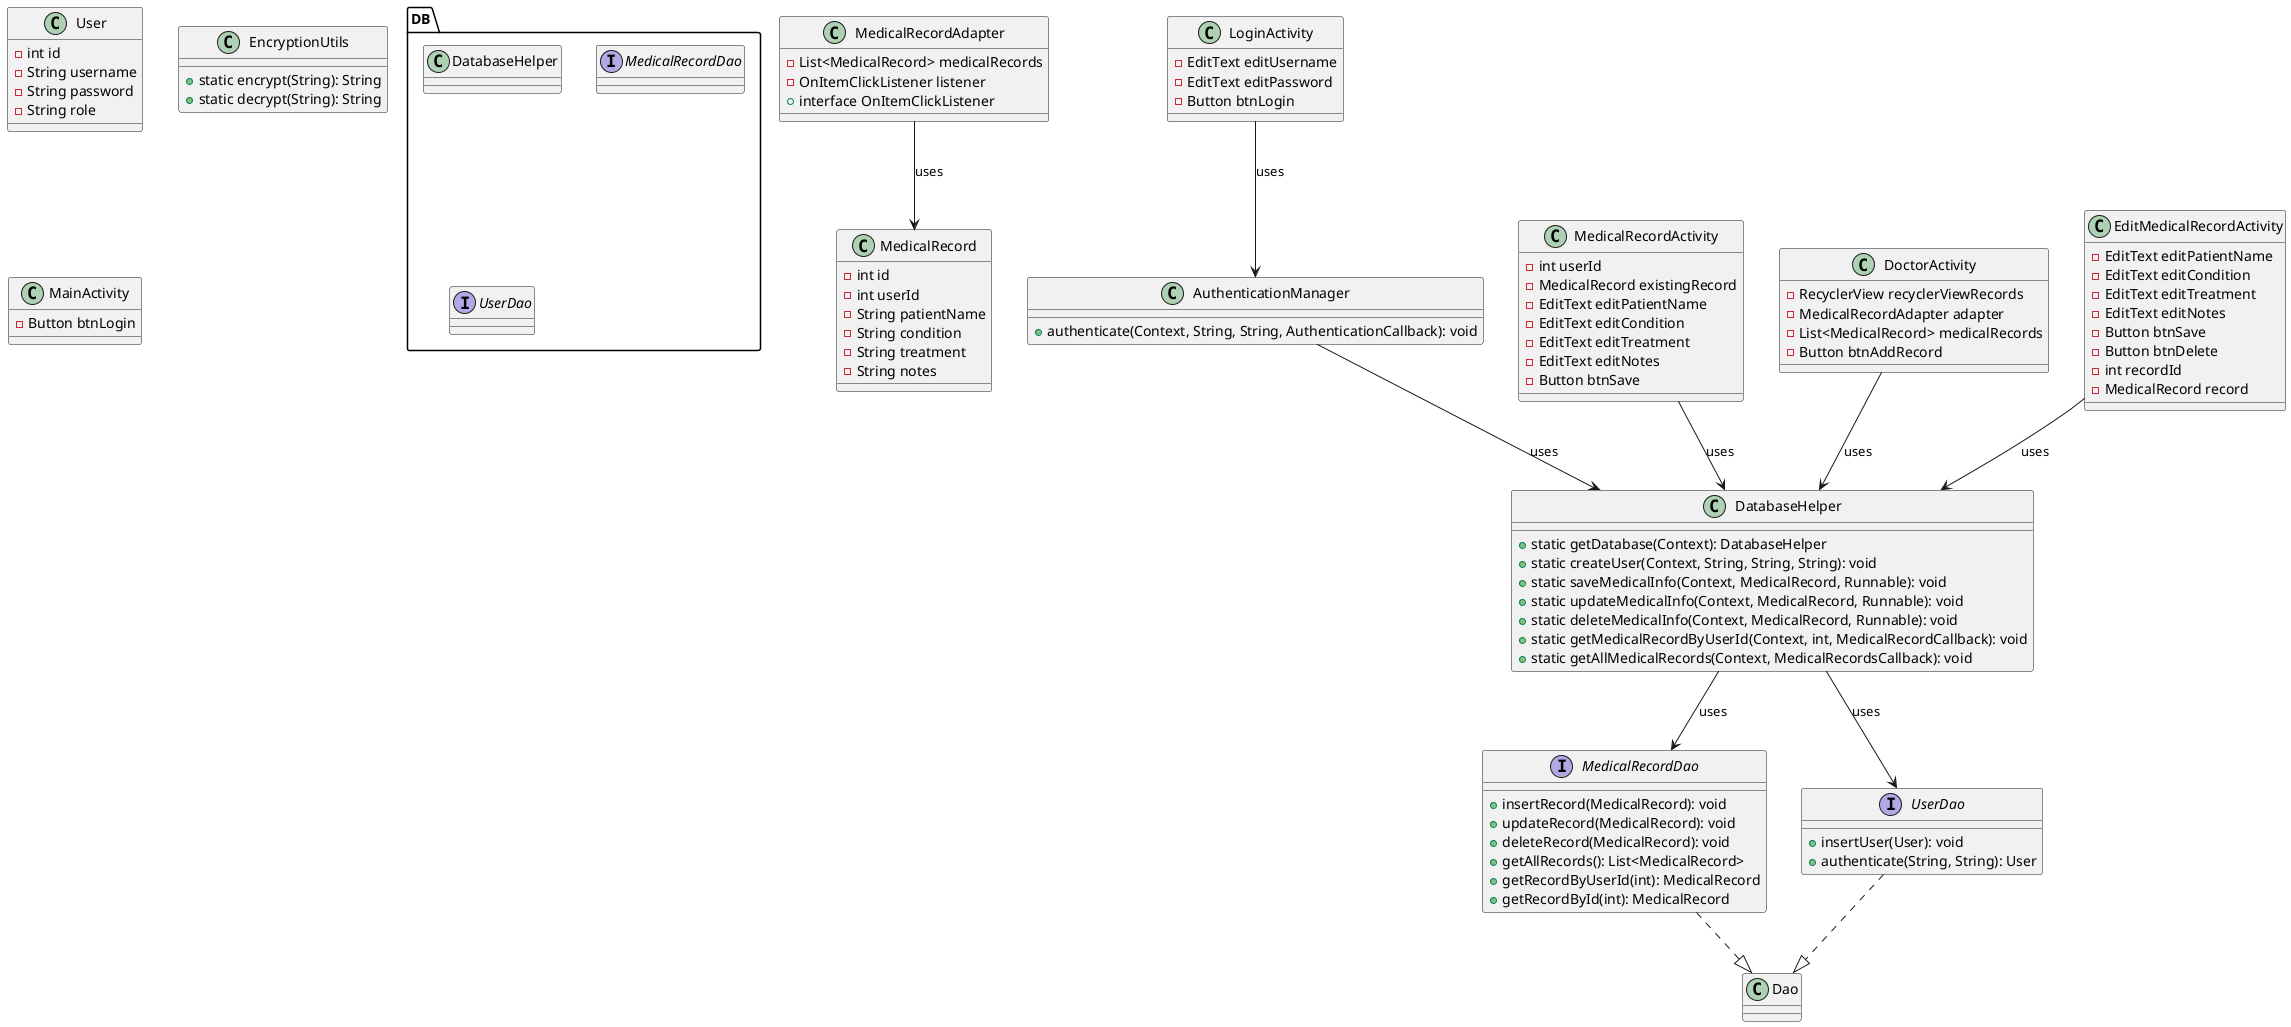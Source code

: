 @startuml

' Definición de clases

class User {
    - int id
    - String username
    - String password
    - String role
}

class MedicalRecord {
    - int id
    - int userId
    - String patientName
    - String condition
    - String treatment
    - String notes
}

class DatabaseHelper {
    + static getDatabase(Context): DatabaseHelper
    + static createUser(Context, String, String, String): void
    + static saveMedicalInfo(Context, MedicalRecord, Runnable): void
    + static updateMedicalInfo(Context, MedicalRecord, Runnable): void
    + static deleteMedicalInfo(Context, MedicalRecord, Runnable): void
    + static getMedicalRecordByUserId(Context, int, MedicalRecordCallback): void
    + static getAllMedicalRecords(Context, MedicalRecordsCallback): void
}

interface MedicalRecordDao {
    + insertRecord(MedicalRecord): void
    + updateRecord(MedicalRecord): void
    + deleteRecord(MedicalRecord): void
    + getAllRecords(): List<MedicalRecord>
    + getRecordByUserId(int): MedicalRecord
    + getRecordById(int): MedicalRecord
}

interface UserDao {
    + insertUser(User): void
    + authenticate(String, String): User
}

class AuthenticationManager {
    + authenticate(Context, String, String, AuthenticationCallback): void
}

class EncryptionUtils {
    + static encrypt(String): String
    + static decrypt(String): String
}

class LoginActivity {
    - EditText editUsername
    - EditText editPassword
    - Button btnLogin
}

class MainActivity {
    - Button btnLogin
}

class MedicalRecordActivity {
    - int userId
    - MedicalRecord existingRecord
    - EditText editPatientName
    - EditText editCondition
    - EditText editTreatment
    - EditText editNotes
    - Button btnSave
}

class DoctorActivity {
    - RecyclerView recyclerViewRecords
    - MedicalRecordAdapter adapter
    - List<MedicalRecord> medicalRecords
    - Button btnAddRecord
}

class EditMedicalRecordActivity {
    - EditText editPatientName
    - EditText editCondition
    - EditText editTreatment
    - EditText editNotes
    - Button btnSave
    - Button btnDelete
    - int recordId
    - MedicalRecord record
}

class MedicalRecordAdapter {
    - List<MedicalRecord> medicalRecords
    - OnItemClickListener listener
    + interface OnItemClickListener
}

' Relaciones entre clases

DatabaseHelper --> MedicalRecordDao : uses
DatabaseHelper --> UserDao : uses

MedicalRecordActivity --> DatabaseHelper : uses
DoctorActivity --> DatabaseHelper : uses
EditMedicalRecordActivity --> DatabaseHelper : uses
LoginActivity --> AuthenticationManager : uses

AuthenticationManager --> DatabaseHelper : uses
MedicalRecordAdapter --> MedicalRecord : uses

MedicalRecordDao ..|> Dao
UserDao ..|> Dao

' Paquetes opcionales para organizar

package "DB" {
    class DatabaseHelper
    interface MedicalRecordDao
    interface UserDao
}

@enduml
